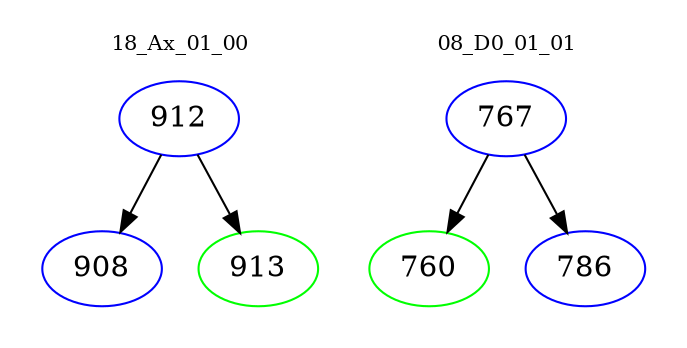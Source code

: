digraph{
subgraph cluster_0 {
color = white
label = "18_Ax_01_00";
fontsize=10;
T0_912 [label="912", color="blue"]
T0_912 -> T0_908 [color="black"]
T0_908 [label="908", color="blue"]
T0_912 -> T0_913 [color="black"]
T0_913 [label="913", color="green"]
}
subgraph cluster_1 {
color = white
label = "08_D0_01_01";
fontsize=10;
T1_767 [label="767", color="blue"]
T1_767 -> T1_760 [color="black"]
T1_760 [label="760", color="green"]
T1_767 -> T1_786 [color="black"]
T1_786 [label="786", color="blue"]
}
}
